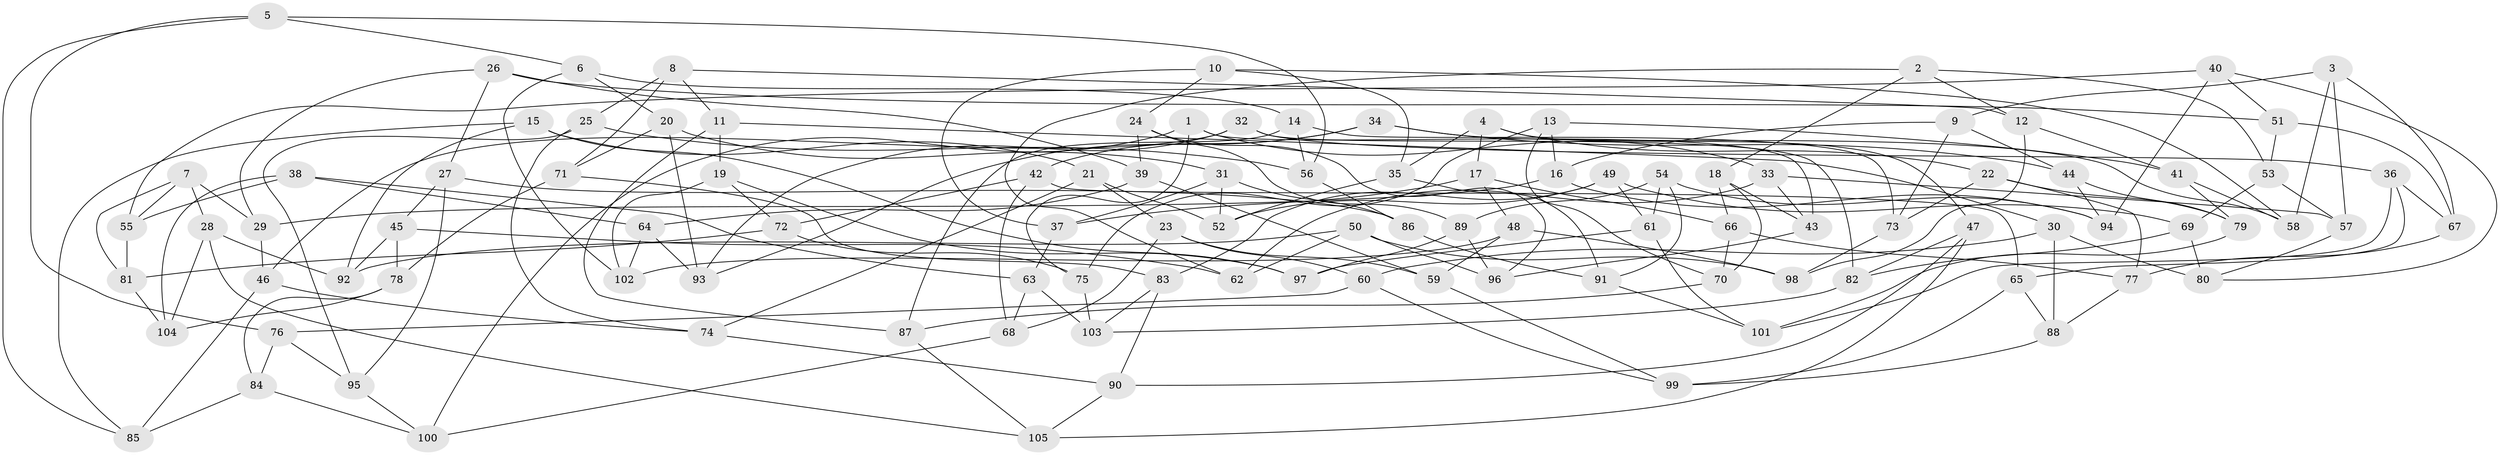// coarse degree distribution, {5: 0.11320754716981132, 6: 0.5094339622641509, 4: 0.2641509433962264, 3: 0.03773584905660377, 8: 0.03773584905660377, 7: 0.03773584905660377}
// Generated by graph-tools (version 1.1) at 2025/38/03/04/25 23:38:11]
// undirected, 105 vertices, 210 edges
graph export_dot {
  node [color=gray90,style=filled];
  1;
  2;
  3;
  4;
  5;
  6;
  7;
  8;
  9;
  10;
  11;
  12;
  13;
  14;
  15;
  16;
  17;
  18;
  19;
  20;
  21;
  22;
  23;
  24;
  25;
  26;
  27;
  28;
  29;
  30;
  31;
  32;
  33;
  34;
  35;
  36;
  37;
  38;
  39;
  40;
  41;
  42;
  43;
  44;
  45;
  46;
  47;
  48;
  49;
  50;
  51;
  52;
  53;
  54;
  55;
  56;
  57;
  58;
  59;
  60;
  61;
  62;
  63;
  64;
  65;
  66;
  67;
  68;
  69;
  70;
  71;
  72;
  73;
  74;
  75;
  76;
  77;
  78;
  79;
  80;
  81;
  82;
  83;
  84;
  85;
  86;
  87;
  88;
  89;
  90;
  91;
  92;
  93;
  94;
  95;
  96;
  97;
  98;
  99;
  100;
  101;
  102;
  103;
  104;
  105;
  1 -- 43;
  1 -- 75;
  1 -- 100;
  1 -- 33;
  2 -- 18;
  2 -- 12;
  2 -- 53;
  2 -- 62;
  3 -- 58;
  3 -- 67;
  3 -- 57;
  3 -- 9;
  4 -- 17;
  4 -- 47;
  4 -- 22;
  4 -- 35;
  5 -- 85;
  5 -- 76;
  5 -- 6;
  5 -- 56;
  6 -- 20;
  6 -- 14;
  6 -- 102;
  7 -- 28;
  7 -- 81;
  7 -- 55;
  7 -- 29;
  8 -- 25;
  8 -- 71;
  8 -- 11;
  8 -- 12;
  9 -- 73;
  9 -- 16;
  9 -- 44;
  10 -- 24;
  10 -- 35;
  10 -- 58;
  10 -- 37;
  11 -- 30;
  11 -- 19;
  11 -- 87;
  12 -- 41;
  12 -- 98;
  13 -- 70;
  13 -- 75;
  13 -- 41;
  13 -- 16;
  14 -- 56;
  14 -- 87;
  14 -- 73;
  15 -- 85;
  15 -- 92;
  15 -- 97;
  15 -- 21;
  16 -- 94;
  16 -- 29;
  17 -- 66;
  17 -- 48;
  17 -- 37;
  18 -- 43;
  18 -- 66;
  18 -- 70;
  19 -- 102;
  19 -- 72;
  19 -- 97;
  20 -- 93;
  20 -- 31;
  20 -- 71;
  21 -- 52;
  21 -- 74;
  21 -- 23;
  22 -- 77;
  22 -- 79;
  22 -- 73;
  23 -- 60;
  23 -- 68;
  23 -- 59;
  24 -- 89;
  24 -- 39;
  24 -- 96;
  25 -- 56;
  25 -- 74;
  25 -- 95;
  26 -- 39;
  26 -- 27;
  26 -- 51;
  26 -- 29;
  27 -- 45;
  27 -- 86;
  27 -- 95;
  28 -- 92;
  28 -- 105;
  28 -- 104;
  29 -- 46;
  30 -- 80;
  30 -- 60;
  30 -- 88;
  31 -- 52;
  31 -- 37;
  31 -- 86;
  32 -- 36;
  32 -- 93;
  32 -- 46;
  32 -- 82;
  33 -- 57;
  33 -- 43;
  33 -- 62;
  34 -- 58;
  34 -- 44;
  34 -- 93;
  34 -- 42;
  35 -- 52;
  35 -- 91;
  36 -- 65;
  36 -- 101;
  36 -- 67;
  37 -- 63;
  38 -- 63;
  38 -- 64;
  38 -- 55;
  38 -- 104;
  39 -- 59;
  39 -- 64;
  40 -- 94;
  40 -- 55;
  40 -- 51;
  40 -- 80;
  41 -- 58;
  41 -- 79;
  42 -- 65;
  42 -- 68;
  42 -- 72;
  43 -- 96;
  44 -- 79;
  44 -- 94;
  45 -- 92;
  45 -- 62;
  45 -- 78;
  46 -- 74;
  46 -- 85;
  47 -- 82;
  47 -- 90;
  47 -- 105;
  48 -- 59;
  48 -- 98;
  48 -- 102;
  49 -- 83;
  49 -- 69;
  49 -- 61;
  49 -- 52;
  50 -- 98;
  50 -- 62;
  50 -- 96;
  50 -- 92;
  51 -- 67;
  51 -- 53;
  53 -- 57;
  53 -- 69;
  54 -- 61;
  54 -- 94;
  54 -- 89;
  54 -- 91;
  55 -- 81;
  56 -- 86;
  57 -- 80;
  59 -- 99;
  60 -- 76;
  60 -- 99;
  61 -- 101;
  61 -- 97;
  63 -- 68;
  63 -- 103;
  64 -- 102;
  64 -- 93;
  65 -- 99;
  65 -- 88;
  66 -- 77;
  66 -- 70;
  67 -- 77;
  68 -- 100;
  69 -- 80;
  69 -- 82;
  70 -- 87;
  71 -- 78;
  71 -- 83;
  72 -- 75;
  72 -- 81;
  73 -- 98;
  74 -- 90;
  75 -- 103;
  76 -- 84;
  76 -- 95;
  77 -- 88;
  78 -- 84;
  78 -- 104;
  79 -- 101;
  81 -- 104;
  82 -- 103;
  83 -- 90;
  83 -- 103;
  84 -- 100;
  84 -- 85;
  86 -- 91;
  87 -- 105;
  88 -- 99;
  89 -- 97;
  89 -- 96;
  90 -- 105;
  91 -- 101;
  95 -- 100;
}
